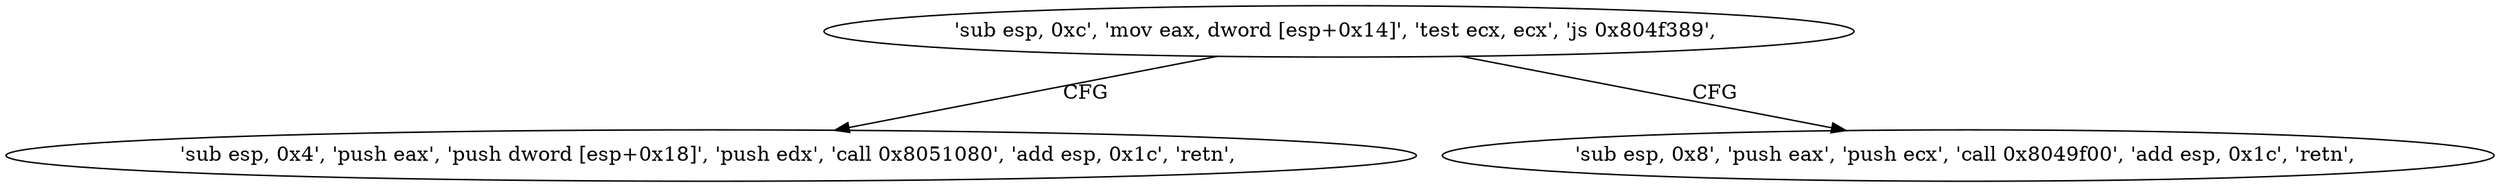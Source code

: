 digraph "func" {
"134542192" [label = "'sub esp, 0xc', 'mov eax, dword [esp+0x14]', 'test ecx, ecx', 'js 0x804f389', " ]
"134542217" [label = "'sub esp, 0x4', 'push eax', 'push dword [esp+0x18]', 'push edx', 'call 0x8051080', 'add esp, 0x1c', 'retn', " ]
"134542203" [label = "'sub esp, 0x8', 'push eax', 'push ecx', 'call 0x8049f00', 'add esp, 0x1c', 'retn', " ]
"134542192" -> "134542217" [ label = "CFG" ]
"134542192" -> "134542203" [ label = "CFG" ]
}
